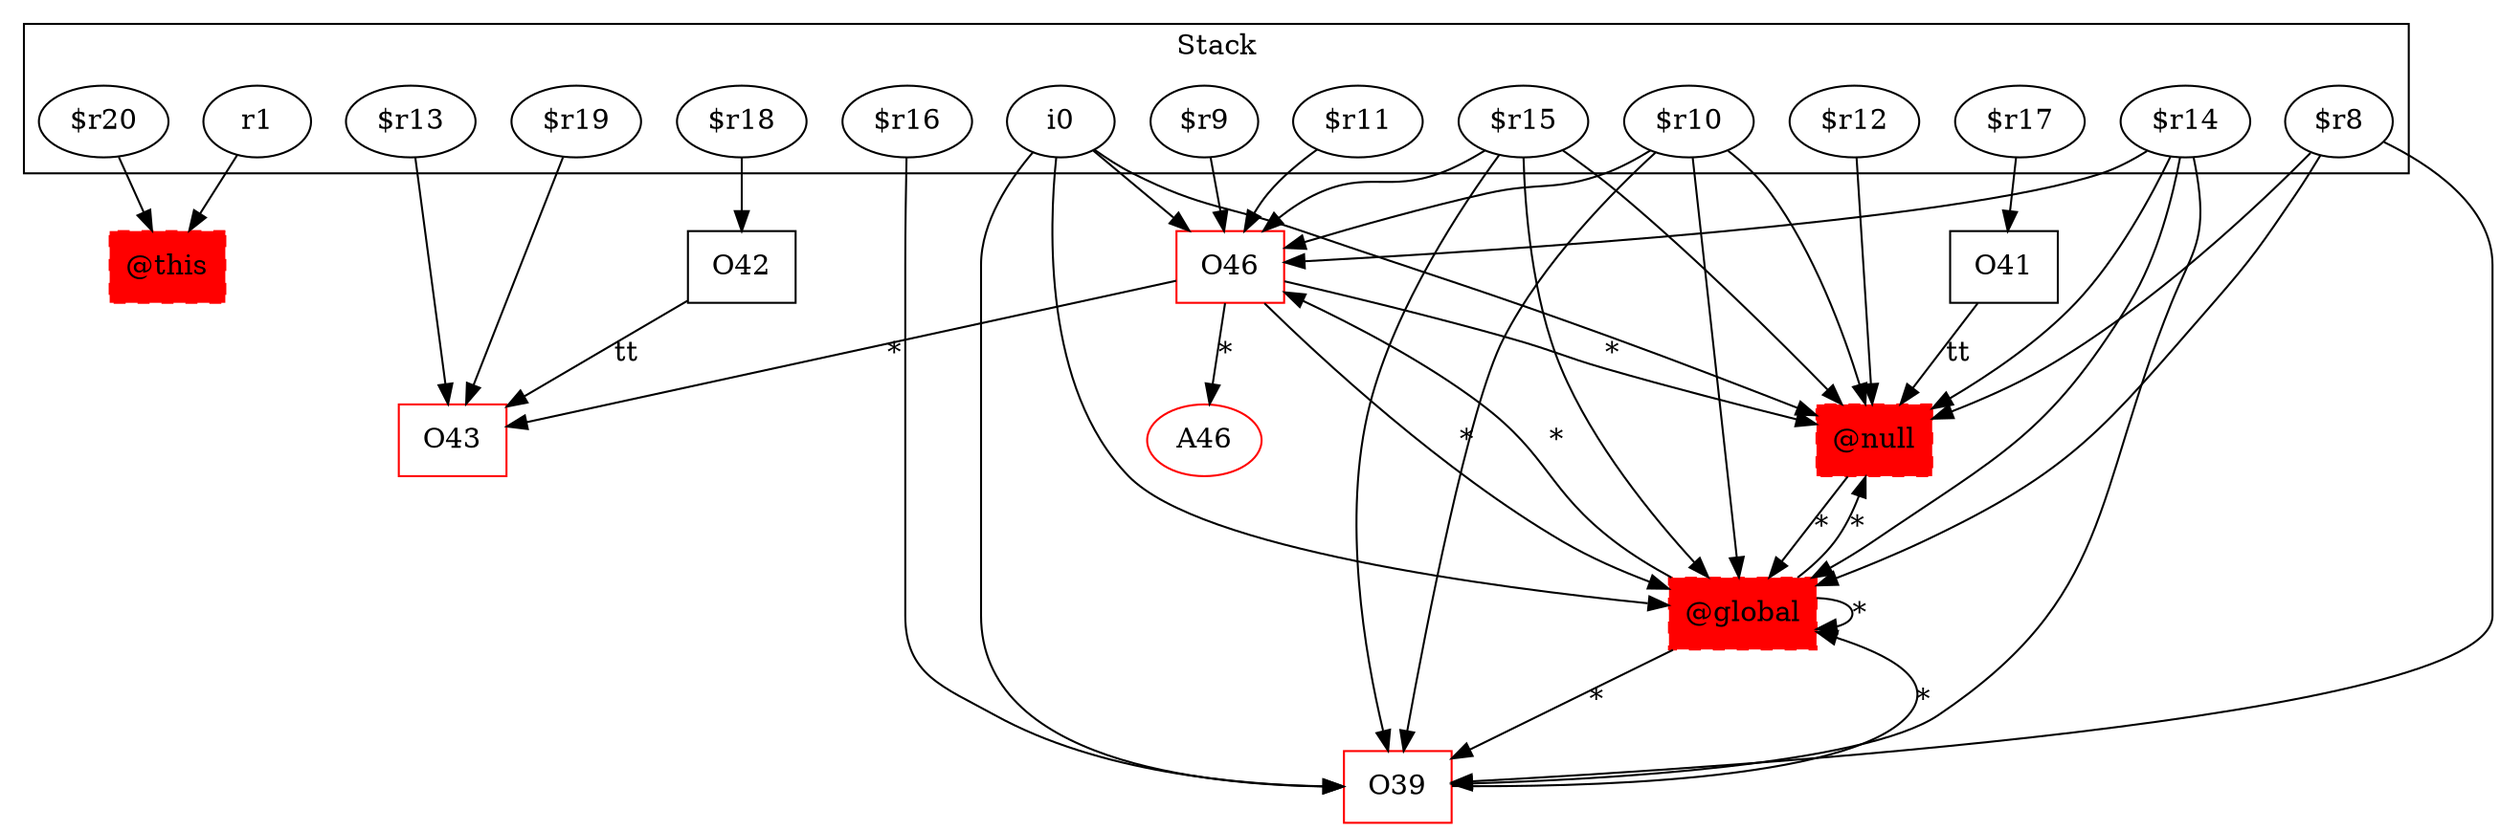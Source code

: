 digraph sample {
  rankDir="LR";
  subgraph cluster_0 {
    label="Stack"
    "$r20"; "$r13"; "$r12"; "$r11"; "$r10"; "$r9"; "i0"; "$r8"; "r1"; "$r17"; "$r16"; "$r15"; "$r14"; "$r19"; "$r18"; 
  }
  "$r20" -> { "@this"[shape=box]};
  "$r13" -> { O43[shape=box]};
  "$r12" -> { "@null"[shape=box]};
  "$r11" -> { O46[shape=box]};
  "$r10" -> { O46[shape=box]"@null"[shape=box]O39[shape=box]"@global"[shape=box]};
  "$r9" -> { O46[shape=box]};
  "i0" -> { O46[shape=box]"@null"[shape=box]O39[shape=box]"@global"[shape=box]};
  "$r8" -> { "@null"[shape=box]O39[shape=box]"@global"[shape=box]};
  "r1" -> { "@this"[shape=box]};
  "$r17" -> { O41[shape=box]};
  "$r16" -> { O39[shape=box]};
  "$r15" -> { O46[shape=box]"@null"[shape=box]O39[shape=box]"@global"[shape=box]};
  "$r14" -> { O46[shape=box]"@null"[shape=box]O39[shape=box]"@global"[shape=box]};
  "$r19" -> { O43[shape=box]};
  "$r18" -> { O42[shape=box]};
  O46 -> A46[label="*", weight="0.2"]
  O46 -> "@null"[label="*", weight="0.2"]
  O46 -> "@global"[label="*", weight="0.2"]
  O46 -> O43[label="*", weight="0.2"]
  "@null" -> "@global"[label="*", weight="0.2"]
  "@null"[shape=box, style="filled,dashed"];
  O39 -> "@global"[label="*", weight="0.2"]
  "@global" -> O46[label="*", weight="0.2"]
  "@global" -> "@null"[label="*", weight="0.2"]
  "@global" -> O39[label="*", weight="0.2"]
  "@global" -> "@global"[label="*", weight="0.2"]
  "@global"[shape=box, style="filled,dashed"];
  "@this"[shape=box, style="filled,dashed"];
  O42 -> O43[label="tt", weight="0.2"]
  O41 -> "@null"[label="tt", weight="0.2"]
  O46[color="red"];
  A46[color="red"];
  "@null"[color="red"];
  O39[color="red"];
  "@global"[color="red"];
  "@this"[color="red"];
  O43[color="red"];
}
